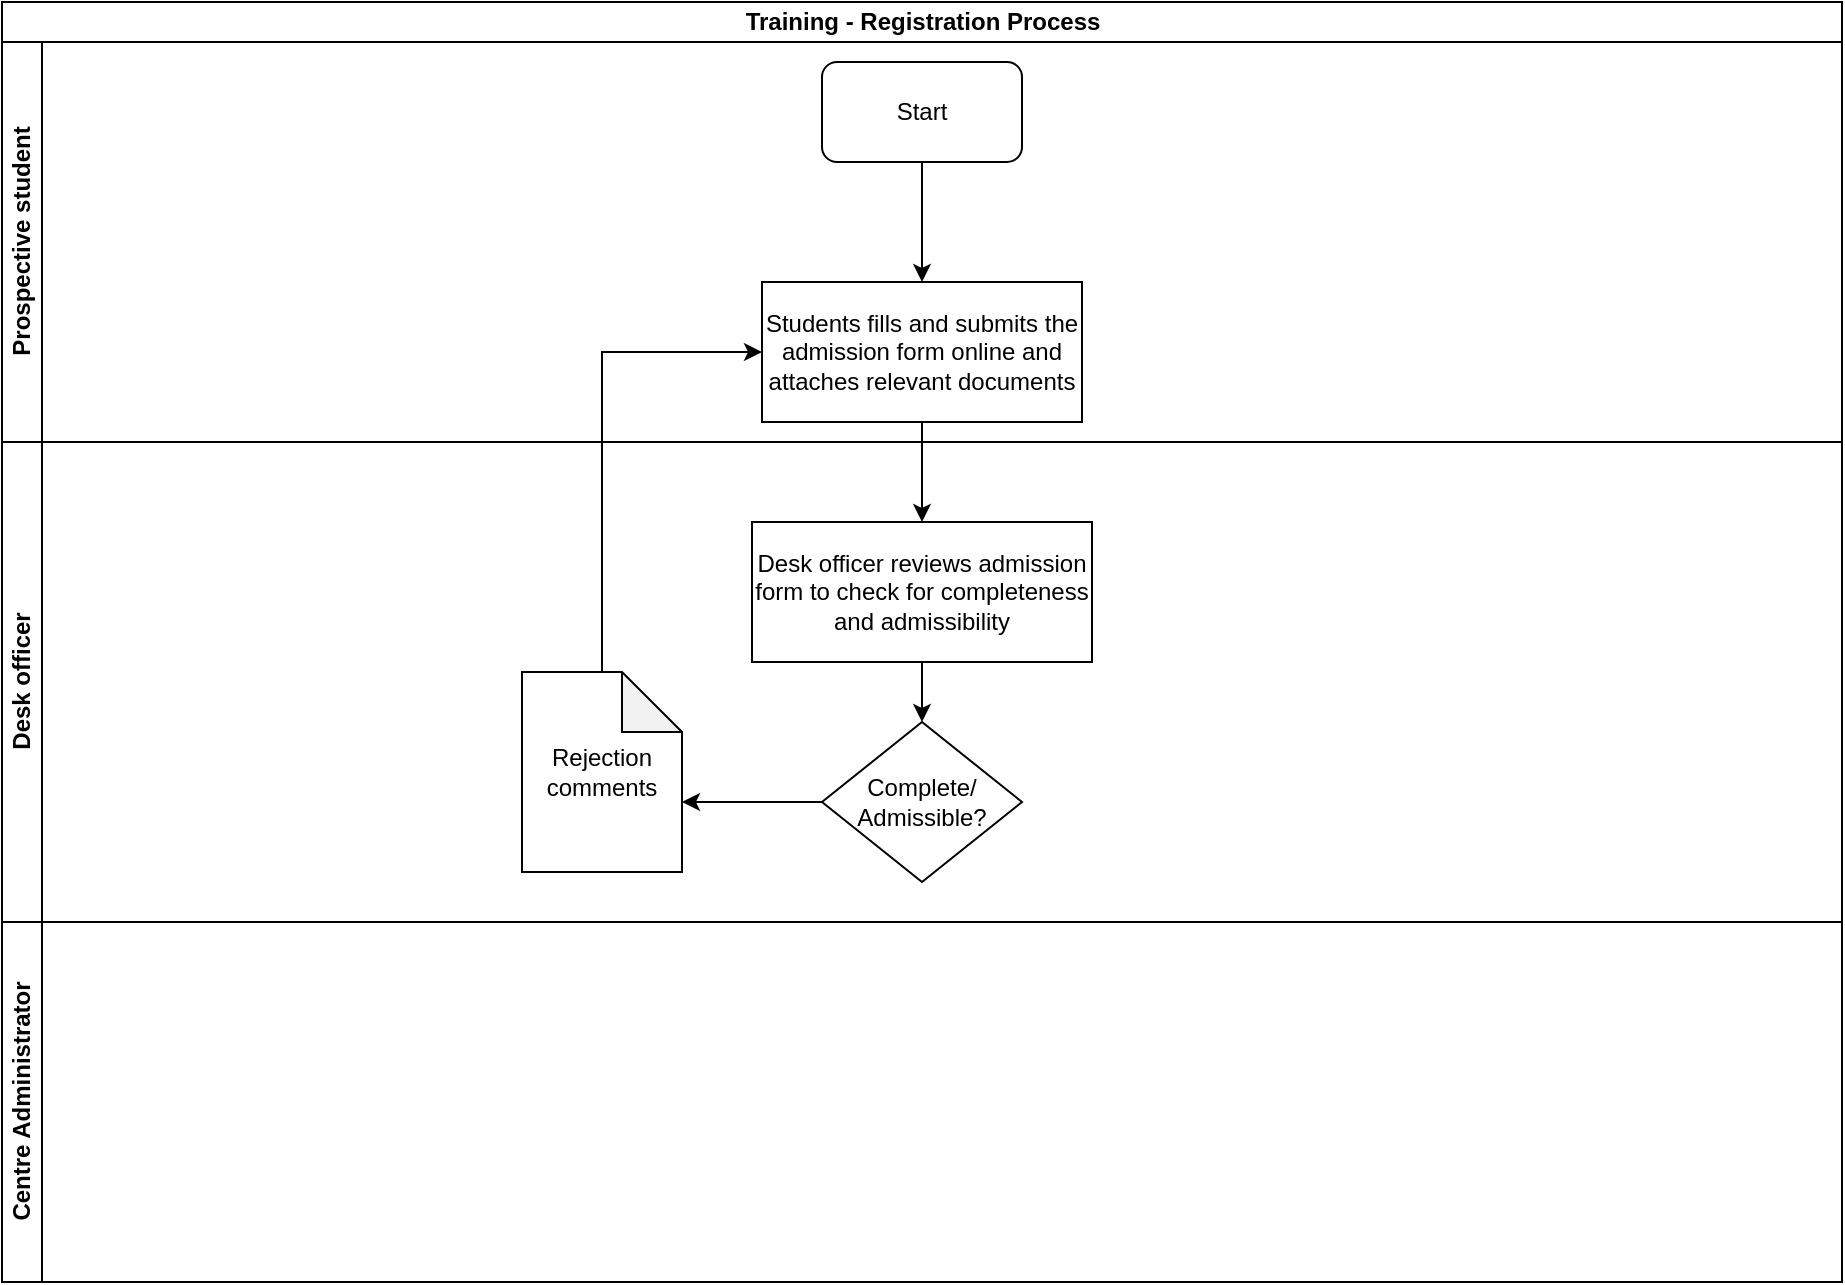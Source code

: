 <mxfile version="13.10.5" type="github">
  <diagram id="GLyw0UTV-4VSbwquhsbL" name="Page-1">
    <mxGraphModel dx="1038" dy="547" grid="1" gridSize="10" guides="1" tooltips="1" connect="1" arrows="1" fold="1" page="1" pageScale="1" pageWidth="1169" pageHeight="827" math="0" shadow="0">
      <root>
        <mxCell id="0" />
        <mxCell id="1" parent="0" />
        <mxCell id="RNq8ScFQBWIx0PEXSHT9-5" value="Training - Registration Process" style="swimlane;html=1;childLayout=stackLayout;resizeParent=1;resizeParentMax=0;horizontal=1;startSize=20;horizontalStack=0;" vertex="1" parent="1">
          <mxGeometry x="10" y="10" width="920" height="640" as="geometry" />
        </mxCell>
        <mxCell id="RNq8ScFQBWIx0PEXSHT9-6" value="Prospective student" style="swimlane;html=1;startSize=20;horizontal=0;" vertex="1" parent="RNq8ScFQBWIx0PEXSHT9-5">
          <mxGeometry y="20" width="920" height="200" as="geometry" />
        </mxCell>
        <mxCell id="RNq8ScFQBWIx0PEXSHT9-9" value="Start" style="rounded=1;whiteSpace=wrap;html=1;" vertex="1" parent="RNq8ScFQBWIx0PEXSHT9-6">
          <mxGeometry x="410" y="10" width="100" height="50" as="geometry" />
        </mxCell>
        <mxCell id="RNq8ScFQBWIx0PEXSHT9-13" value="Students fills and submits the admission form online and attaches relevant documents" style="rounded=0;whiteSpace=wrap;html=1;" vertex="1" parent="RNq8ScFQBWIx0PEXSHT9-6">
          <mxGeometry x="380" y="120" width="160" height="70" as="geometry" />
        </mxCell>
        <mxCell id="RNq8ScFQBWIx0PEXSHT9-11" value="" style="edgeStyle=orthogonalEdgeStyle;rounded=0;orthogonalLoop=1;jettySize=auto;html=1;entryX=0.5;entryY=0;entryDx=0;entryDy=0;" edge="1" parent="RNq8ScFQBWIx0PEXSHT9-6" source="RNq8ScFQBWIx0PEXSHT9-9" target="RNq8ScFQBWIx0PEXSHT9-13">
          <mxGeometry relative="1" as="geometry">
            <mxPoint x="460" y="135" as="targetPoint" />
          </mxGeometry>
        </mxCell>
        <mxCell id="RNq8ScFQBWIx0PEXSHT9-7" value="Desk officer" style="swimlane;html=1;startSize=20;horizontal=0;" vertex="1" parent="RNq8ScFQBWIx0PEXSHT9-5">
          <mxGeometry y="220" width="920" height="240" as="geometry" />
        </mxCell>
        <mxCell id="RNq8ScFQBWIx0PEXSHT9-14" value="Desk officer reviews admission form to check for completeness and admissibility" style="whiteSpace=wrap;html=1;rounded=0;" vertex="1" parent="RNq8ScFQBWIx0PEXSHT9-7">
          <mxGeometry x="375" y="40" width="170" height="70" as="geometry" />
        </mxCell>
        <mxCell id="RNq8ScFQBWIx0PEXSHT9-16" value="&lt;div&gt;Complete/&lt;/div&gt;&lt;div&gt;Admissible?&lt;/div&gt;" style="rhombus;whiteSpace=wrap;html=1;rounded=0;" vertex="1" parent="RNq8ScFQBWIx0PEXSHT9-7">
          <mxGeometry x="410" y="140" width="100" height="80" as="geometry" />
        </mxCell>
        <mxCell id="RNq8ScFQBWIx0PEXSHT9-17" value="" style="edgeStyle=orthogonalEdgeStyle;rounded=0;orthogonalLoop=1;jettySize=auto;html=1;" edge="1" parent="RNq8ScFQBWIx0PEXSHT9-7" source="RNq8ScFQBWIx0PEXSHT9-14" target="RNq8ScFQBWIx0PEXSHT9-16">
          <mxGeometry relative="1" as="geometry" />
        </mxCell>
        <mxCell id="RNq8ScFQBWIx0PEXSHT9-20" value="Rejection comments" style="shape=note;whiteSpace=wrap;html=1;backgroundOutline=1;darkOpacity=0.05;" vertex="1" parent="RNq8ScFQBWIx0PEXSHT9-7">
          <mxGeometry x="260" y="115" width="80" height="100" as="geometry" />
        </mxCell>
        <mxCell id="RNq8ScFQBWIx0PEXSHT9-19" value="" style="edgeStyle=orthogonalEdgeStyle;rounded=0;orthogonalLoop=1;jettySize=auto;html=1;entryX=0;entryY=0;entryDx=80;entryDy=65;entryPerimeter=0;" edge="1" parent="RNq8ScFQBWIx0PEXSHT9-7" source="RNq8ScFQBWIx0PEXSHT9-16" target="RNq8ScFQBWIx0PEXSHT9-20">
          <mxGeometry relative="1" as="geometry">
            <mxPoint x="340" y="180" as="targetPoint" />
          </mxGeometry>
        </mxCell>
        <mxCell id="RNq8ScFQBWIx0PEXSHT9-8" value="Centre Administrator" style="swimlane;html=1;startSize=20;horizontal=0;" vertex="1" parent="RNq8ScFQBWIx0PEXSHT9-5">
          <mxGeometry y="460" width="920" height="180" as="geometry" />
        </mxCell>
        <mxCell id="RNq8ScFQBWIx0PEXSHT9-15" value="" style="edgeStyle=orthogonalEdgeStyle;rounded=0;orthogonalLoop=1;jettySize=auto;html=1;" edge="1" parent="RNq8ScFQBWIx0PEXSHT9-5" source="RNq8ScFQBWIx0PEXSHT9-13" target="RNq8ScFQBWIx0PEXSHT9-14">
          <mxGeometry relative="1" as="geometry" />
        </mxCell>
        <mxCell id="RNq8ScFQBWIx0PEXSHT9-22" value="" style="edgeStyle=orthogonalEdgeStyle;rounded=0;orthogonalLoop=1;jettySize=auto;html=1;entryX=0;entryY=0.5;entryDx=0;entryDy=0;" edge="1" parent="RNq8ScFQBWIx0PEXSHT9-5" source="RNq8ScFQBWIx0PEXSHT9-20" target="RNq8ScFQBWIx0PEXSHT9-13">
          <mxGeometry relative="1" as="geometry">
            <mxPoint x="300" y="235" as="targetPoint" />
            <Array as="points">
              <mxPoint x="300" y="175" />
            </Array>
          </mxGeometry>
        </mxCell>
      </root>
    </mxGraphModel>
  </diagram>
</mxfile>

